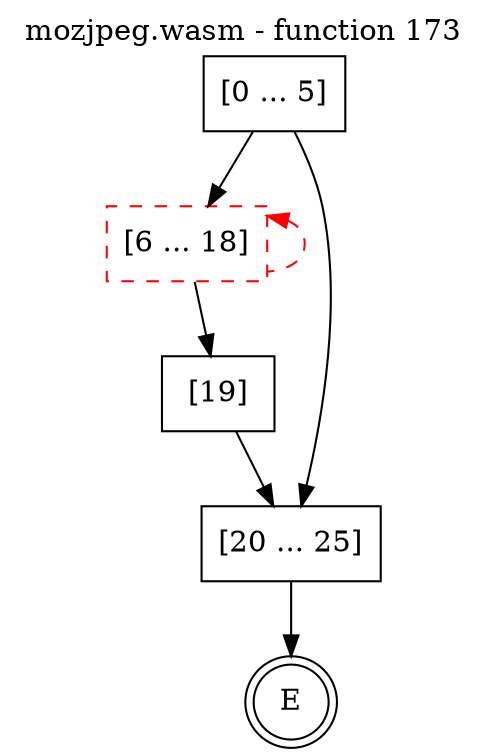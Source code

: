 digraph finite_state_machine {
    label = "mozjpeg.wasm - function 173"
    labelloc =  t
    labelfontsize = 16
    labelfontcolor = black
    labelfontname = "Helvetica"
    node [shape = doublecircle]; E ;
    node [shape = box];
    node [shape=box, color=black, style=solid] 0[label="[0 ... 5]"]
    node [shape=box, color=red, style=dashed] 6[label="[6 ... 18]"]
    node [shape=box, color=black, style=solid] 19[label="[19]"]
    node [shape=box, color=black, style=solid] 20[label="[20 ... 25]"]
    0 -> 6;
    0 -> 20;
    6 -> 19;
    6 -> 6[style="dashed" color="red" dir=back];
    19 -> 20;
    20 -> E;
}
